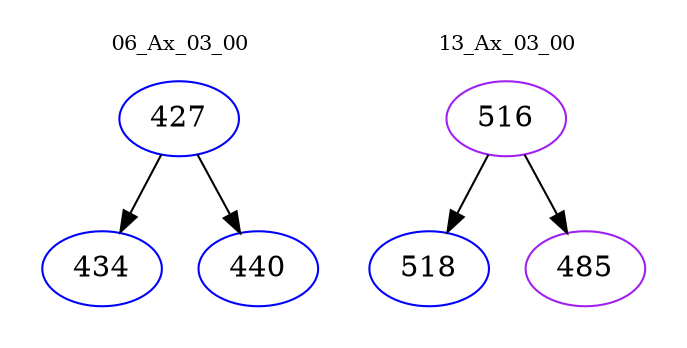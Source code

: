 digraph{
subgraph cluster_0 {
color = white
label = "06_Ax_03_00";
fontsize=10;
T0_427 [label="427", color="blue"]
T0_427 -> T0_434 [color="black"]
T0_434 [label="434", color="blue"]
T0_427 -> T0_440 [color="black"]
T0_440 [label="440", color="blue"]
}
subgraph cluster_1 {
color = white
label = "13_Ax_03_00";
fontsize=10;
T1_516 [label="516", color="purple"]
T1_516 -> T1_518 [color="black"]
T1_518 [label="518", color="blue"]
T1_516 -> T1_485 [color="black"]
T1_485 [label="485", color="purple"]
}
}
